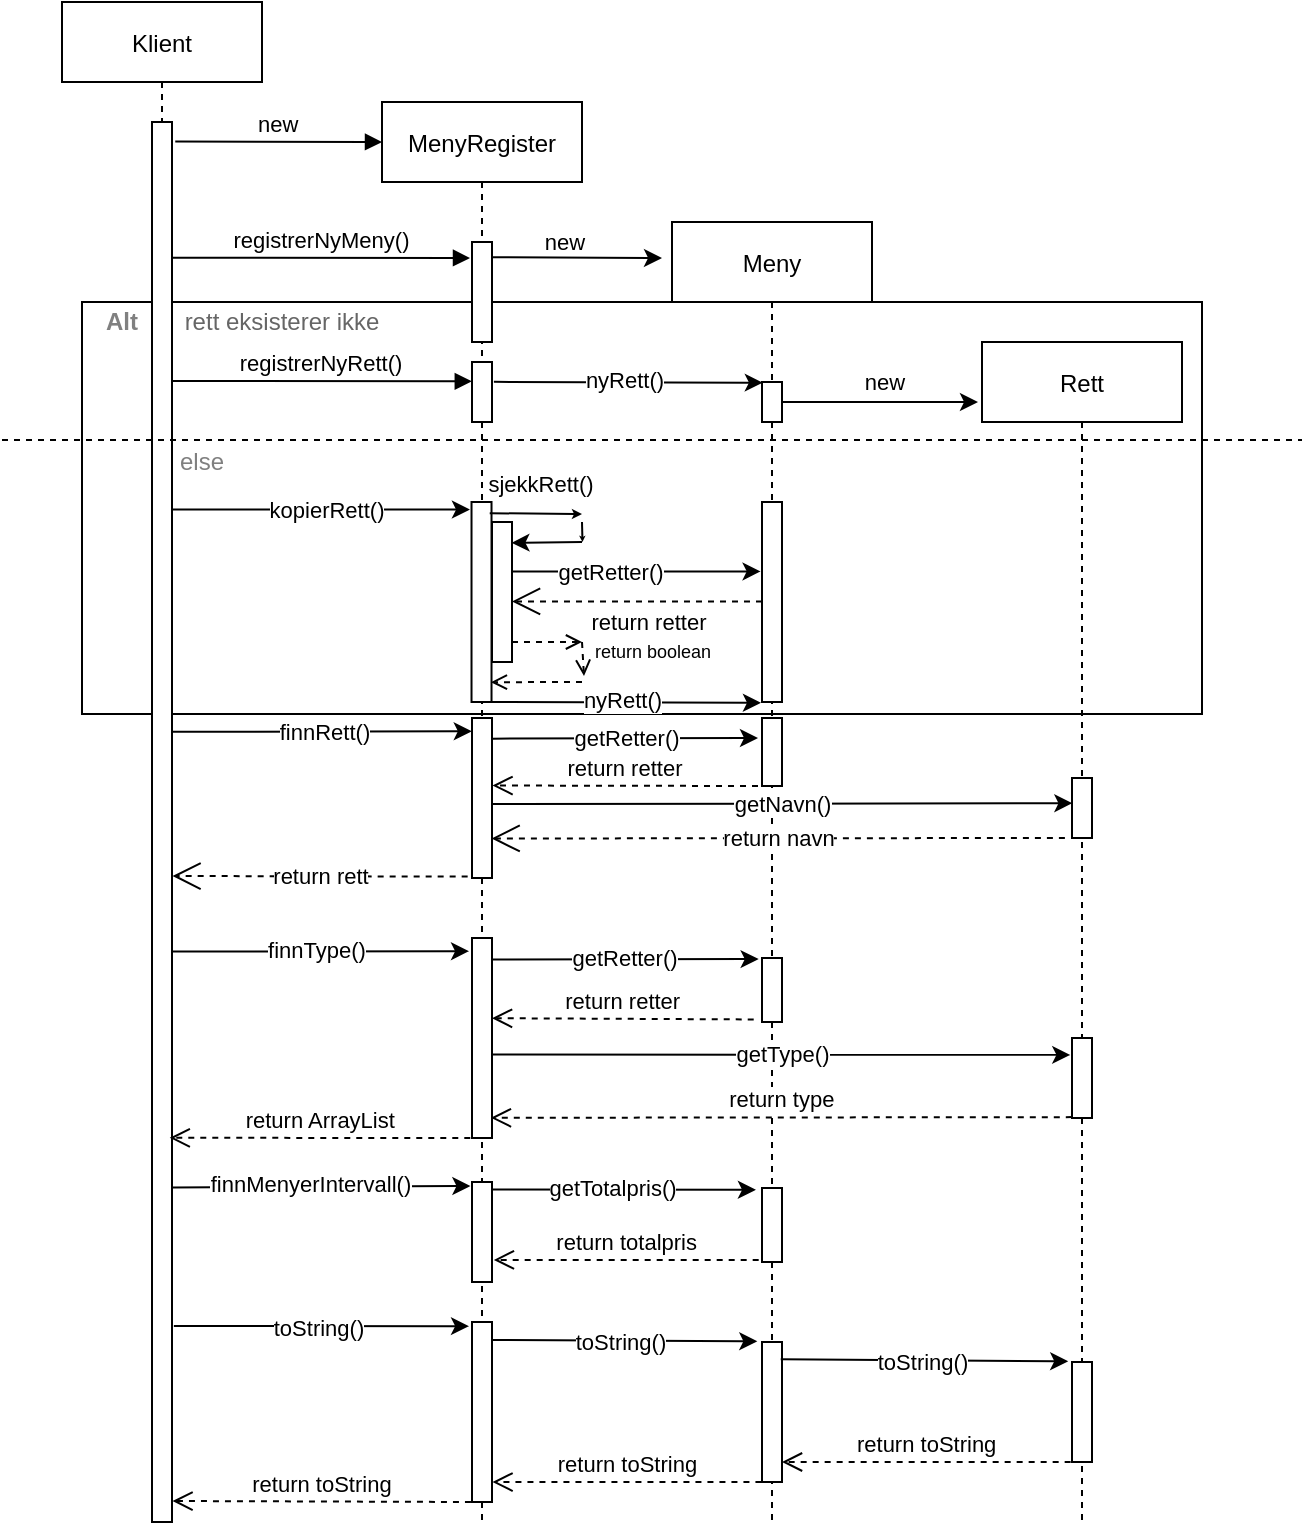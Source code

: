 <mxfile version="13.6.2" type="device"><diagram id="kgpKYQtTHZ0yAKxKKP6v" name="Page-1"><mxGraphModel dx="655" dy="448" grid="1" gridSize="10" guides="1" tooltips="1" connect="1" arrows="1" fold="1" page="1" pageScale="1" pageWidth="850" pageHeight="1100" math="0" shadow="0"><root><mxCell id="0"/><mxCell id="1" parent="0"/><mxCell id="HPBrq2csaD4k-spm8Kdr-23" value="" style="rounded=0;whiteSpace=wrap;html=1;fillColor=none;strokeColor=#000000;" parent="1" vertex="1"><mxGeometry x="130" y="200" width="560" height="206" as="geometry"/></mxCell><mxCell id="3nuBFxr9cyL0pnOWT2aG-1" value="Klient" style="shape=umlLifeline;perimeter=lifelinePerimeter;container=1;collapsible=0;recursiveResize=0;rounded=0;shadow=0;strokeWidth=1;" parent="1" vertex="1"><mxGeometry x="120" y="50" width="100" height="760" as="geometry"/></mxCell><mxCell id="3nuBFxr9cyL0pnOWT2aG-2" value="" style="points=[];perimeter=orthogonalPerimeter;rounded=0;shadow=0;strokeWidth=1;" parent="3nuBFxr9cyL0pnOWT2aG-1" vertex="1"><mxGeometry x="45" y="60" width="10" height="700" as="geometry"/></mxCell><mxCell id="HPBrq2csaD4k-spm8Kdr-28" value="&lt;font color=&quot;#808080&quot;&gt;else&lt;/font&gt;" style="text;html=1;strokeColor=none;fillColor=none;align=center;verticalAlign=middle;whiteSpace=wrap;rounded=0;" parent="3nuBFxr9cyL0pnOWT2aG-1" vertex="1"><mxGeometry x="55" y="220" width="30" height="20" as="geometry"/></mxCell><mxCell id="3nuBFxr9cyL0pnOWT2aG-5" value="MenyRegister" style="shape=umlLifeline;perimeter=lifelinePerimeter;container=1;collapsible=0;recursiveResize=0;rounded=0;shadow=0;strokeWidth=1;" parent="1" vertex="1"><mxGeometry x="280" y="100" width="100" height="710" as="geometry"/></mxCell><mxCell id="3nuBFxr9cyL0pnOWT2aG-6" value="" style="points=[];perimeter=orthogonalPerimeter;rounded=0;shadow=0;strokeWidth=1;" parent="3nuBFxr9cyL0pnOWT2aG-5" vertex="1"><mxGeometry x="45" y="70" width="10" height="50" as="geometry"/></mxCell><mxCell id="nBRiqLYwzNUmZkhEIGaM-13" value="" style="points=[];perimeter=orthogonalPerimeter;rounded=0;shadow=0;strokeWidth=1;" parent="3nuBFxr9cyL0pnOWT2aG-5" vertex="1"><mxGeometry x="45" y="130" width="10" height="30" as="geometry"/></mxCell><mxCell id="nBRiqLYwzNUmZkhEIGaM-16" value="" style="points=[];perimeter=orthogonalPerimeter;rounded=0;shadow=0;strokeWidth=1;" parent="3nuBFxr9cyL0pnOWT2aG-5" vertex="1"><mxGeometry x="45" y="308" width="10" height="80" as="geometry"/></mxCell><mxCell id="nBRiqLYwzNUmZkhEIGaM-32" value="" style="points=[];perimeter=orthogonalPerimeter;rounded=0;shadow=0;strokeWidth=1;" parent="3nuBFxr9cyL0pnOWT2aG-5" vertex="1"><mxGeometry x="45" y="418" width="10" height="100" as="geometry"/></mxCell><mxCell id="nBRiqLYwzNUmZkhEIGaM-46" value="" style="points=[];perimeter=orthogonalPerimeter;rounded=0;shadow=0;strokeWidth=1;" parent="3nuBFxr9cyL0pnOWT2aG-5" vertex="1"><mxGeometry x="44.76" y="200" width="10" height="100" as="geometry"/></mxCell><mxCell id="HPBrq2csaD4k-spm8Kdr-1" value="" style="points=[];perimeter=orthogonalPerimeter;rounded=0;shadow=0;strokeWidth=1;" parent="3nuBFxr9cyL0pnOWT2aG-5" vertex="1"><mxGeometry x="45" y="540" width="10" height="50" as="geometry"/></mxCell><mxCell id="HPBrq2csaD4k-spm8Kdr-9" value="" style="points=[];perimeter=orthogonalPerimeter;rounded=0;shadow=0;strokeWidth=1;" parent="3nuBFxr9cyL0pnOWT2aG-5" vertex="1"><mxGeometry x="45" y="610" width="10" height="90" as="geometry"/></mxCell><mxCell id="3nuBFxr9cyL0pnOWT2aG-8" value="registrerNyMeny()" style="verticalAlign=bottom;endArrow=block;shadow=0;strokeWidth=1;exitX=1.024;exitY=0.097;exitDx=0;exitDy=0;exitPerimeter=0;" parent="1" source="3nuBFxr9cyL0pnOWT2aG-2" edge="1"><mxGeometry relative="1" as="geometry"><mxPoint x="275" y="160" as="sourcePoint"/><mxPoint x="324" y="178" as="targetPoint"/></mxGeometry></mxCell><mxCell id="nBRiqLYwzNUmZkhEIGaM-1" value="Meny" style="shape=umlLifeline;perimeter=lifelinePerimeter;container=1;collapsible=0;recursiveResize=0;rounded=0;shadow=0;strokeWidth=1;" parent="1" vertex="1"><mxGeometry x="425" y="160" width="100" height="650" as="geometry"/></mxCell><mxCell id="nBRiqLYwzNUmZkhEIGaM-2" value="" style="points=[];perimeter=orthogonalPerimeter;rounded=0;shadow=0;strokeWidth=1;" parent="nBRiqLYwzNUmZkhEIGaM-1" vertex="1"><mxGeometry x="45" y="80" width="10" height="20" as="geometry"/></mxCell><mxCell id="nBRiqLYwzNUmZkhEIGaM-21" value="" style="points=[];perimeter=orthogonalPerimeter;rounded=0;shadow=0;strokeWidth=1;" parent="nBRiqLYwzNUmZkhEIGaM-1" vertex="1"><mxGeometry x="45" y="248" width="10" height="34" as="geometry"/></mxCell><mxCell id="nBRiqLYwzNUmZkhEIGaM-33" value="" style="points=[];perimeter=orthogonalPerimeter;rounded=0;shadow=0;strokeWidth=1;" parent="nBRiqLYwzNUmZkhEIGaM-1" vertex="1"><mxGeometry x="45" y="368" width="10" height="32" as="geometry"/></mxCell><mxCell id="HPBrq2csaD4k-spm8Kdr-2" value="" style="points=[];perimeter=orthogonalPerimeter;rounded=0;shadow=0;strokeWidth=1;" parent="nBRiqLYwzNUmZkhEIGaM-1" vertex="1"><mxGeometry x="45" y="483" width="10" height="37" as="geometry"/></mxCell><mxCell id="HPBrq2csaD4k-spm8Kdr-11" value="" style="points=[];perimeter=orthogonalPerimeter;rounded=0;shadow=0;strokeWidth=1;" parent="nBRiqLYwzNUmZkhEIGaM-1" vertex="1"><mxGeometry x="45" y="560" width="10" height="70" as="geometry"/></mxCell><mxCell id="nBRiqLYwzNUmZkhEIGaM-3" value="Rett" style="shape=umlLifeline;perimeter=lifelinePerimeter;container=1;collapsible=0;recursiveResize=0;rounded=0;shadow=0;strokeWidth=1;" parent="1" vertex="1"><mxGeometry x="580" y="220" width="100" height="590" as="geometry"/></mxCell><mxCell id="nBRiqLYwzNUmZkhEIGaM-4" value="" style="points=[];perimeter=orthogonalPerimeter;rounded=0;shadow=0;strokeWidth=1;" parent="nBRiqLYwzNUmZkhEIGaM-3" vertex="1"><mxGeometry x="45" y="218" width="10" height="30" as="geometry"/></mxCell><mxCell id="nBRiqLYwzNUmZkhEIGaM-41" value="" style="points=[];perimeter=orthogonalPerimeter;rounded=0;shadow=0;strokeWidth=1;" parent="nBRiqLYwzNUmZkhEIGaM-3" vertex="1"><mxGeometry x="45" y="348" width="10" height="40" as="geometry"/></mxCell><mxCell id="HPBrq2csaD4k-spm8Kdr-12" value="" style="points=[];perimeter=orthogonalPerimeter;rounded=0;shadow=0;strokeWidth=1;" parent="nBRiqLYwzNUmZkhEIGaM-3" vertex="1"><mxGeometry x="45" y="510" width="10" height="50" as="geometry"/></mxCell><mxCell id="nBRiqLYwzNUmZkhEIGaM-6" value="new" style="verticalAlign=bottom;endArrow=block;shadow=0;strokeWidth=1;exitX=1.162;exitY=0.014;exitDx=0;exitDy=0;exitPerimeter=0;" parent="1" source="3nuBFxr9cyL0pnOWT2aG-2" edge="1"><mxGeometry relative="1" as="geometry"><mxPoint x="170" y="120" as="sourcePoint"/><mxPoint x="280" y="120" as="targetPoint"/></mxGeometry></mxCell><mxCell id="nBRiqLYwzNUmZkhEIGaM-7" value="" style="endArrow=classic;html=1;exitX=0.955;exitY=0.152;exitDx=0;exitDy=0;exitPerimeter=0;" parent="1" source="3nuBFxr9cyL0pnOWT2aG-6" edge="1"><mxGeometry width="50" height="50" relative="1" as="geometry"><mxPoint x="390" y="360" as="sourcePoint"/><mxPoint x="420" y="178" as="targetPoint"/></mxGeometry></mxCell><mxCell id="nBRiqLYwzNUmZkhEIGaM-8" value="new" style="edgeLabel;html=1;align=center;verticalAlign=middle;resizable=0;points=[];" parent="nBRiqLYwzNUmZkhEIGaM-7" vertex="1" connectable="0"><mxGeometry x="-0.233" relative="1" as="geometry"><mxPoint x="3" y="-7.99" as="offset"/></mxGeometry></mxCell><mxCell id="nBRiqLYwzNUmZkhEIGaM-9" value="" style="endArrow=classic;html=1;exitX=0.9;exitY=0.047;exitDx=0;exitDy=0;exitPerimeter=0;" parent="1" edge="1"><mxGeometry width="50" height="50" relative="1" as="geometry"><mxPoint x="480" y="250" as="sourcePoint"/><mxPoint x="578" y="250" as="targetPoint"/></mxGeometry></mxCell><mxCell id="nBRiqLYwzNUmZkhEIGaM-10" value="new" style="edgeLabel;html=1;align=center;verticalAlign=middle;resizable=0;points=[];" parent="nBRiqLYwzNUmZkhEIGaM-9" vertex="1" connectable="0"><mxGeometry x="-0.233" relative="1" as="geometry"><mxPoint x="13" y="-10" as="offset"/></mxGeometry></mxCell><mxCell id="nBRiqLYwzNUmZkhEIGaM-12" value="registrerNyRett()" style="verticalAlign=bottom;endArrow=block;shadow=0;strokeWidth=1;exitX=0.955;exitY=0.185;exitDx=0;exitDy=0;exitPerimeter=0;entryX=-0.01;entryY=0.322;entryDx=0;entryDy=0;entryPerimeter=0;" parent="1" source="3nuBFxr9cyL0pnOWT2aG-2" target="nBRiqLYwzNUmZkhEIGaM-13" edge="1"><mxGeometry relative="1" as="geometry"><mxPoint x="180.0" y="240.0" as="sourcePoint"/><mxPoint x="320" y="241" as="targetPoint"/></mxGeometry></mxCell><mxCell id="nBRiqLYwzNUmZkhEIGaM-14" value="" style="endArrow=classic;html=1;exitX=1.093;exitY=0.331;exitDx=0;exitDy=0;exitPerimeter=0;entryX=0.041;entryY=0.017;entryDx=0;entryDy=0;entryPerimeter=0;" parent="1" source="nBRiqLYwzNUmZkhEIGaM-13" target="nBRiqLYwzNUmZkhEIGaM-2" edge="1"><mxGeometry width="50" height="50" relative="1" as="geometry"><mxPoint x="370" y="310" as="sourcePoint"/><mxPoint x="470" y="247" as="targetPoint"/></mxGeometry></mxCell><mxCell id="nBRiqLYwzNUmZkhEIGaM-15" value="nyRett()" style="edgeLabel;html=1;align=center;verticalAlign=middle;resizable=0;points=[];" parent="nBRiqLYwzNUmZkhEIGaM-14" vertex="1" connectable="0"><mxGeometry x="-0.033" y="1" relative="1" as="geometry"><mxPoint as="offset"/></mxGeometry></mxCell><mxCell id="nBRiqLYwzNUmZkhEIGaM-17" value="" style="endArrow=classic;html=1;entryX=-0.01;entryY=0.083;entryDx=0;entryDy=0;entryPerimeter=0;exitX=1.024;exitY=0.267;exitDx=0;exitDy=0;exitPerimeter=0;" parent="1" target="nBRiqLYwzNUmZkhEIGaM-16" edge="1"><mxGeometry width="50" height="50" relative="1" as="geometry"><mxPoint x="175.24" y="414.9" as="sourcePoint"/><mxPoint x="310" y="416" as="targetPoint"/></mxGeometry></mxCell><mxCell id="nBRiqLYwzNUmZkhEIGaM-18" value="finnRett()" style="edgeLabel;html=1;align=center;verticalAlign=middle;resizable=0;points=[];" parent="nBRiqLYwzNUmZkhEIGaM-17" vertex="1" connectable="0"><mxGeometry x="0.009" relative="1" as="geometry"><mxPoint as="offset"/></mxGeometry></mxCell><mxCell id="nBRiqLYwzNUmZkhEIGaM-19" value="getRetter()" style="endArrow=classic;html=1;exitX=1.024;exitY=0.129;exitDx=0;exitDy=0;exitPerimeter=0;" parent="1" source="nBRiqLYwzNUmZkhEIGaM-16" edge="1"><mxGeometry width="50" height="50" relative="1" as="geometry"><mxPoint x="380" y="438" as="sourcePoint"/><mxPoint x="468" y="418" as="targetPoint"/></mxGeometry></mxCell><mxCell id="nBRiqLYwzNUmZkhEIGaM-20" value="getNavn()" style="endArrow=classic;html=1;entryX=0.02;entryY=0.42;entryDx=0;entryDy=0;entryPerimeter=0;" parent="1" edge="1" target="nBRiqLYwzNUmZkhEIGaM-4"><mxGeometry width="50" height="50" relative="1" as="geometry"><mxPoint x="335" y="451" as="sourcePoint"/><mxPoint x="470" y="451" as="targetPoint"/><Array as="points"/></mxGeometry></mxCell><mxCell id="nBRiqLYwzNUmZkhEIGaM-22" value="return retter" style="verticalAlign=bottom;endArrow=open;dashed=1;endSize=8;shadow=0;strokeWidth=1;entryX=1.024;entryY=0.422;entryDx=0;entryDy=0;entryPerimeter=0;" parent="1" target="nBRiqLYwzNUmZkhEIGaM-16" edge="1"><mxGeometry relative="1" as="geometry"><mxPoint x="330.0" y="468" as="targetPoint"/><mxPoint x="468" y="442" as="sourcePoint"/></mxGeometry></mxCell><mxCell id="nBRiqLYwzNUmZkhEIGaM-29" value="return navn" style="endArrow=open;endSize=12;dashed=1;html=1;exitX=-0.355;exitY=1;exitDx=0;exitDy=0;exitPerimeter=0;entryX=0.98;entryY=0.753;entryDx=0;entryDy=0;entryPerimeter=0;" parent="1" source="nBRiqLYwzNUmZkhEIGaM-4" target="nBRiqLYwzNUmZkhEIGaM-16" edge="1"><mxGeometry width="160" relative="1" as="geometry"><mxPoint x="390" y="508" as="sourcePoint"/><mxPoint x="550" y="508" as="targetPoint"/></mxGeometry></mxCell><mxCell id="nBRiqLYwzNUmZkhEIGaM-31" value="return rett" style="endArrow=open;endSize=12;dashed=1;html=1;exitX=-0.217;exitY=0.991;exitDx=0;exitDy=0;exitPerimeter=0;entryX=1.024;entryY=0.37;entryDx=0;entryDy=0;entryPerimeter=0;" parent="1" source="nBRiqLYwzNUmZkhEIGaM-16" edge="1"><mxGeometry width="160" relative="1" as="geometry"><mxPoint x="140" y="518" as="sourcePoint"/><mxPoint x="175.24" y="487" as="targetPoint"/></mxGeometry></mxCell><mxCell id="nBRiqLYwzNUmZkhEIGaM-34" value="" style="endArrow=classic;html=1;entryX=-0.148;entryY=0.066;entryDx=0;entryDy=0;entryPerimeter=0;exitX=1.024;exitY=0.424;exitDx=0;exitDy=0;exitPerimeter=0;" parent="1" target="nBRiqLYwzNUmZkhEIGaM-32" edge="1"><mxGeometry width="50" height="50" relative="1" as="geometry"><mxPoint x="175.24" y="524.8" as="sourcePoint"/><mxPoint x="400" y="508" as="targetPoint"/></mxGeometry></mxCell><mxCell id="nBRiqLYwzNUmZkhEIGaM-35" value="finnType()" style="edgeLabel;html=1;align=center;verticalAlign=middle;resizable=0;points=[];" parent="nBRiqLYwzNUmZkhEIGaM-34" vertex="1" connectable="0"><mxGeometry x="-0.032" y="1" relative="1" as="geometry"><mxPoint as="offset"/></mxGeometry></mxCell><mxCell id="nBRiqLYwzNUmZkhEIGaM-36" value="" style="endArrow=classic;html=1;exitX=1.024;exitY=0.107;exitDx=0;exitDy=0;exitPerimeter=0;entryX=-0.166;entryY=0.017;entryDx=0;entryDy=0;entryPerimeter=0;" parent="1" source="nBRiqLYwzNUmZkhEIGaM-32" target="nBRiqLYwzNUmZkhEIGaM-33" edge="1"><mxGeometry width="50" height="50" relative="1" as="geometry"><mxPoint x="350" y="558" as="sourcePoint"/><mxPoint x="400" y="508" as="targetPoint"/></mxGeometry></mxCell><mxCell id="nBRiqLYwzNUmZkhEIGaM-37" value="getRetter()" style="edgeLabel;html=1;align=center;verticalAlign=middle;resizable=0;points=[];" parent="nBRiqLYwzNUmZkhEIGaM-36" vertex="1" connectable="0"><mxGeometry x="-0.016" y="1" relative="1" as="geometry"><mxPoint as="offset"/></mxGeometry></mxCell><mxCell id="nBRiqLYwzNUmZkhEIGaM-38" value="return retter" style="verticalAlign=bottom;endArrow=open;dashed=1;endSize=8;exitX=0.041;exitY=0.966;shadow=0;strokeWidth=1;exitDx=0;exitDy=0;exitPerimeter=0;entryX=1;entryY=0.401;entryDx=0;entryDy=0;entryPerimeter=0;" parent="1" edge="1" target="nBRiqLYwzNUmZkhEIGaM-32"><mxGeometry relative="1" as="geometry"><mxPoint x="330.0" y="558" as="targetPoint"/><mxPoint x="465.86" y="558.72" as="sourcePoint"/></mxGeometry></mxCell><mxCell id="nBRiqLYwzNUmZkhEIGaM-39" value="getType()" style="endArrow=classic;html=1;exitX=1.024;exitY=0.583;exitDx=0;exitDy=0;exitPerimeter=0;entryX=-0.086;entryY=0.211;entryDx=0;entryDy=0;entryPerimeter=0;" parent="1" source="nBRiqLYwzNUmZkhEIGaM-32" target="nBRiqLYwzNUmZkhEIGaM-41" edge="1"><mxGeometry width="50" height="50" relative="1" as="geometry"><mxPoint x="340" y="548" as="sourcePoint"/><mxPoint x="450" y="576" as="targetPoint"/></mxGeometry></mxCell><mxCell id="nBRiqLYwzNUmZkhEIGaM-43" value="return type" style="verticalAlign=bottom;endArrow=open;dashed=1;endSize=8;exitX=-0.01;exitY=0.914;shadow=0;strokeWidth=1;exitDx=0;exitDy=0;exitPerimeter=0;entryX=0.943;entryY=0.899;entryDx=0;entryDy=0;entryPerimeter=0;" parent="1" target="nBRiqLYwzNUmZkhEIGaM-32" edge="1"><mxGeometry relative="1" as="geometry"><mxPoint x="500" y="608" as="targetPoint"/><mxPoint x="624.9" y="607.56" as="sourcePoint"/></mxGeometry></mxCell><mxCell id="nBRiqLYwzNUmZkhEIGaM-45" value="return ArrayList" style="verticalAlign=bottom;endArrow=open;dashed=1;endSize=8;exitX=-0.01;exitY=0.914;shadow=0;strokeWidth=1;exitDx=0;exitDy=0;exitPerimeter=0;entryX=0.886;entryY=0.557;entryDx=0;entryDy=0;entryPerimeter=0;" parent="1" edge="1"><mxGeometry relative="1" as="geometry"><mxPoint x="173.86" y="617.9" as="targetPoint"/><mxPoint x="324.14" y="618" as="sourcePoint"/></mxGeometry></mxCell><mxCell id="nBRiqLYwzNUmZkhEIGaM-47" value="" style="endArrow=classic;html=1;entryX=-0.079;entryY=0.038;entryDx=0;entryDy=0;entryPerimeter=0;exitX=1.024;exitY=0.591;exitDx=0;exitDy=0;exitPerimeter=0;" parent="1" target="nBRiqLYwzNUmZkhEIGaM-46" edge="1"><mxGeometry width="50" height="50" relative="1" as="geometry"><mxPoint x="175.0" y="303.7" as="sourcePoint"/><mxPoint x="389.76" y="290" as="targetPoint"/></mxGeometry></mxCell><mxCell id="nBRiqLYwzNUmZkhEIGaM-48" value="kopierRett()" style="edgeLabel;html=1;align=center;verticalAlign=middle;resizable=0;points=[];" parent="nBRiqLYwzNUmZkhEIGaM-47" vertex="1" connectable="0"><mxGeometry x="0.028" relative="1" as="geometry"><mxPoint as="offset"/></mxGeometry></mxCell><mxCell id="nBRiqLYwzNUmZkhEIGaM-50" value="" style="endArrow=classic;html=1;endSize=0;" parent="1" edge="1"><mxGeometry width="50" height="50" relative="1" as="geometry"><mxPoint x="380" y="310" as="sourcePoint"/><mxPoint x="380.24" y="320" as="targetPoint"/><Array as="points"><mxPoint x="380.24" y="310"/></Array></mxGeometry></mxCell><mxCell id="HPBrq2csaD4k-spm8Kdr-3" value="" style="endArrow=classic;html=1;exitX=1.024;exitY=0.761;exitDx=0;exitDy=0;exitPerimeter=0;entryX=-0.079;entryY=0.04;entryDx=0;entryDy=0;entryPerimeter=0;" parent="1" source="3nuBFxr9cyL0pnOWT2aG-2" target="HPBrq2csaD4k-spm8Kdr-1" edge="1"><mxGeometry width="50" height="50" relative="1" as="geometry"><mxPoint x="320" y="680" as="sourcePoint"/><mxPoint x="370" y="630" as="targetPoint"/></mxGeometry></mxCell><mxCell id="HPBrq2csaD4k-spm8Kdr-4" value="finnMenyerIntervall()" style="edgeLabel;html=1;align=center;verticalAlign=middle;resizable=0;points=[];" parent="HPBrq2csaD4k-spm8Kdr-3" vertex="1" connectable="0"><mxGeometry x="-0.074" y="2" relative="1" as="geometry"><mxPoint as="offset"/></mxGeometry></mxCell><mxCell id="HPBrq2csaD4k-spm8Kdr-5" value="" style="endArrow=classic;html=1;exitX=0.955;exitY=0.075;exitDx=0;exitDy=0;exitPerimeter=0;entryX=-0.303;entryY=0.025;entryDx=0;entryDy=0;entryPerimeter=0;" parent="1" source="HPBrq2csaD4k-spm8Kdr-1" target="HPBrq2csaD4k-spm8Kdr-2" edge="1"><mxGeometry width="50" height="50" relative="1" as="geometry"><mxPoint x="360" y="680" as="sourcePoint"/><mxPoint x="400" y="645" as="targetPoint"/></mxGeometry></mxCell><mxCell id="HPBrq2csaD4k-spm8Kdr-6" value="getTotalpris()" style="edgeLabel;html=1;align=center;verticalAlign=middle;resizable=0;points=[];" parent="HPBrq2csaD4k-spm8Kdr-5" vertex="1" connectable="0"><mxGeometry x="-0.094" y="1" relative="1" as="geometry"><mxPoint as="offset"/></mxGeometry></mxCell><mxCell id="HPBrq2csaD4k-spm8Kdr-7" value="return totalpris" style="verticalAlign=bottom;endArrow=open;dashed=1;endSize=8;exitX=-0.166;exitY=0.972;shadow=0;strokeWidth=1;exitDx=0;exitDy=0;exitPerimeter=0;entryX=1.093;entryY=0.779;entryDx=0;entryDy=0;entryPerimeter=0;" parent="1" source="HPBrq2csaD4k-spm8Kdr-2" target="HPBrq2csaD4k-spm8Kdr-1" edge="1"><mxGeometry relative="1" as="geometry"><mxPoint x="340" y="670" as="targetPoint"/><mxPoint x="494.33" y="680" as="sourcePoint"/></mxGeometry></mxCell><mxCell id="HPBrq2csaD4k-spm8Kdr-8" value="return toString" style="verticalAlign=bottom;endArrow=open;dashed=1;endSize=8;exitX=-0.01;exitY=0.914;shadow=0;strokeWidth=1;exitDx=0;exitDy=0;exitPerimeter=0;" parent="1" edge="1"><mxGeometry relative="1" as="geometry"><mxPoint x="480" y="780" as="targetPoint"/><mxPoint x="624.33" y="780" as="sourcePoint"/></mxGeometry></mxCell><mxCell id="HPBrq2csaD4k-spm8Kdr-13" value="" style="endArrow=classic;html=1;exitX=1.093;exitY=0.86;exitDx=0;exitDy=0;exitPerimeter=0;entryX=-0.148;entryY=0.023;entryDx=0;entryDy=0;entryPerimeter=0;" parent="1" source="3nuBFxr9cyL0pnOWT2aG-2" target="HPBrq2csaD4k-spm8Kdr-9" edge="1"><mxGeometry width="50" height="50" relative="1" as="geometry"><mxPoint x="190" y="740" as="sourcePoint"/><mxPoint x="260" y="730" as="targetPoint"/></mxGeometry></mxCell><mxCell id="HPBrq2csaD4k-spm8Kdr-14" value="toString()" style="edgeLabel;html=1;align=center;verticalAlign=middle;resizable=0;points=[];" parent="HPBrq2csaD4k-spm8Kdr-13" vertex="1" connectable="0"><mxGeometry x="-0.028" y="-1" relative="1" as="geometry"><mxPoint as="offset"/></mxGeometry></mxCell><mxCell id="HPBrq2csaD4k-spm8Kdr-15" value="" style="endArrow=classic;html=1;entryX=-0.234;entryY=-0.005;entryDx=0;entryDy=0;entryPerimeter=0;exitX=0.955;exitY=0.1;exitDx=0;exitDy=0;exitPerimeter=0;" parent="1" source="HPBrq2csaD4k-spm8Kdr-9" target="HPBrq2csaD4k-spm8Kdr-11" edge="1"><mxGeometry width="50" height="50" relative="1" as="geometry"><mxPoint x="340" y="722" as="sourcePoint"/><mxPoint x="467.59" y="722.07" as="targetPoint"/></mxGeometry></mxCell><mxCell id="HPBrq2csaD4k-spm8Kdr-16" value="toString()" style="edgeLabel;html=1;align=center;verticalAlign=middle;resizable=0;points=[];" parent="HPBrq2csaD4k-spm8Kdr-15" vertex="1" connectable="0"><mxGeometry x="-0.028" y="-1" relative="1" as="geometry"><mxPoint y="-0.32" as="offset"/></mxGeometry></mxCell><mxCell id="HPBrq2csaD4k-spm8Kdr-17" value="" style="endArrow=classic;html=1;entryX=-0.234;entryY=-0.005;entryDx=0;entryDy=0;entryPerimeter=0;exitX=0.938;exitY=0.123;exitDx=0;exitDy=0;exitPerimeter=0;" parent="1" source="HPBrq2csaD4k-spm8Kdr-11" edge="1"><mxGeometry width="50" height="50" relative="1" as="geometry"><mxPoint x="490.0" y="729" as="sourcePoint"/><mxPoint x="623.11" y="729.65" as="targetPoint"/></mxGeometry></mxCell><mxCell id="HPBrq2csaD4k-spm8Kdr-18" value="toString()" style="edgeLabel;html=1;align=center;verticalAlign=middle;resizable=0;points=[];" parent="HPBrq2csaD4k-spm8Kdr-17" vertex="1" connectable="0"><mxGeometry x="-0.028" y="-1" relative="1" as="geometry"><mxPoint y="-0.32" as="offset"/></mxGeometry></mxCell><mxCell id="HPBrq2csaD4k-spm8Kdr-19" value="return toString" style="verticalAlign=bottom;endArrow=open;dashed=1;endSize=8;exitX=-0.028;exitY=1;shadow=0;strokeWidth=1;exitDx=0;exitDy=0;exitPerimeter=0;entryX=1.024;entryY=0.889;entryDx=0;entryDy=0;entryPerimeter=0;" parent="1" source="HPBrq2csaD4k-spm8Kdr-11" target="HPBrq2csaD4k-spm8Kdr-9" edge="1"><mxGeometry relative="1" as="geometry"><mxPoint x="320.0" y="790" as="targetPoint"/><mxPoint x="464.33" y="790" as="sourcePoint"/></mxGeometry></mxCell><mxCell id="HPBrq2csaD4k-spm8Kdr-20" value="return toString" style="verticalAlign=bottom;endArrow=open;dashed=1;endSize=8;exitX=-0.028;exitY=1;shadow=0;strokeWidth=1;exitDx=0;exitDy=0;exitPerimeter=0;entryX=1.024;entryY=0.985;entryDx=0;entryDy=0;entryPerimeter=0;" parent="1" target="3nuBFxr9cyL0pnOWT2aG-2" edge="1"><mxGeometry relative="1" as="geometry"><mxPoint x="190.0" y="800.01" as="targetPoint"/><mxPoint x="324.48" y="800" as="sourcePoint"/></mxGeometry></mxCell><mxCell id="HPBrq2csaD4k-spm8Kdr-26" value="&lt;b&gt;&lt;font color=&quot;#808080&quot;&gt;Alt&lt;/font&gt;&lt;/b&gt;" style="text;html=1;strokeColor=none;fillColor=none;align=center;verticalAlign=middle;whiteSpace=wrap;rounded=0;" parent="1" vertex="1"><mxGeometry x="130" y="200" width="40" height="20" as="geometry"/></mxCell><mxCell id="HPBrq2csaD4k-spm8Kdr-27" value="&lt;font color=&quot;#666666&quot;&gt;rett eksisterer ikke&lt;/font&gt;" style="text;html=1;strokeColor=none;fillColor=none;align=center;verticalAlign=middle;whiteSpace=wrap;rounded=0;" parent="1" vertex="1"><mxGeometry x="180" y="200" width="100" height="20" as="geometry"/></mxCell><mxCell id="HPBrq2csaD4k-spm8Kdr-29" value="" style="endArrow=none;dashed=1;html=1;" parent="1" edge="1"><mxGeometry width="50" height="50" relative="1" as="geometry"><mxPoint x="90" y="269" as="sourcePoint"/><mxPoint x="740" y="269" as="targetPoint"/></mxGeometry></mxCell><mxCell id="HPBrq2csaD4k-spm8Kdr-30" value="" style="endArrow=classic;html=1;entryX=-0.071;entryY=0.347;entryDx=0;entryDy=0;entryPerimeter=0;" parent="1" edge="1" target="HPBrq2csaD4k-spm8Kdr-32"><mxGeometry width="50" height="50" relative="1" as="geometry"><mxPoint x="345" y="334.71" as="sourcePoint"/><mxPoint x="408.38" y="334.71" as="targetPoint"/></mxGeometry></mxCell><mxCell id="HPBrq2csaD4k-spm8Kdr-31" value="getRetter()" style="edgeLabel;html=1;align=center;verticalAlign=middle;resizable=0;points=[];" parent="HPBrq2csaD4k-spm8Kdr-30" vertex="1" connectable="0"><mxGeometry x="-0.216" y="1" relative="1" as="geometry"><mxPoint x="0.43" y="1.29" as="offset"/></mxGeometry></mxCell><mxCell id="HPBrq2csaD4k-spm8Kdr-32" value="" style="points=[];perimeter=orthogonalPerimeter;rounded=0;shadow=0;strokeWidth=1;" parent="1" vertex="1"><mxGeometry x="470" y="300" width="10" height="100" as="geometry"/></mxCell><mxCell id="HPBrq2csaD4k-spm8Kdr-33" value="return retter" style="endArrow=open;endSize=12;dashed=1;html=1;" parent="1" edge="1" target="nv3chTbhftI6fNDy19kE-1"><mxGeometry x="-0.087" y="10" width="160" relative="1" as="geometry"><mxPoint x="470" y="349.71" as="sourcePoint"/><mxPoint x="404.31" y="349.71" as="targetPoint"/><mxPoint as="offset"/></mxGeometry></mxCell><mxCell id="HPBrq2csaD4k-spm8Kdr-34" value="" style="endArrow=classic;html=1;exitX=1.093;exitY=0.331;exitDx=0;exitDy=0;exitPerimeter=0;entryX=0.041;entryY=0.017;entryDx=0;entryDy=0;entryPerimeter=0;" parent="1" edge="1"><mxGeometry width="50" height="50" relative="1" as="geometry"><mxPoint x="335.0" y="400.0" as="sourcePoint"/><mxPoint x="469.48" y="400.41" as="targetPoint"/></mxGeometry></mxCell><mxCell id="HPBrq2csaD4k-spm8Kdr-35" value="nyRett()" style="edgeLabel;html=1;align=center;verticalAlign=middle;resizable=0;points=[];" parent="HPBrq2csaD4k-spm8Kdr-34" vertex="1" connectable="0"><mxGeometry x="-0.033" y="1" relative="1" as="geometry"><mxPoint as="offset"/></mxGeometry></mxCell><mxCell id="nv3chTbhftI6fNDy19kE-1" value="" style="points=[];perimeter=orthogonalPerimeter;rounded=0;shadow=0;strokeWidth=1;" vertex="1" parent="1"><mxGeometry x="335" y="310" width="10" height="70" as="geometry"/></mxCell><mxCell id="nv3chTbhftI6fNDy19kE-4" value="" style="endArrow=classic;html=1;strokeWidth=1;endSize=2;exitX=0.91;exitY=0.056;exitDx=0;exitDy=0;exitPerimeter=0;" edge="1" parent="1" source="nBRiqLYwzNUmZkhEIGaM-46"><mxGeometry width="50" height="50" relative="1" as="geometry"><mxPoint x="345" y="310" as="sourcePoint"/><mxPoint x="380" y="306" as="targetPoint"/></mxGeometry></mxCell><mxCell id="nv3chTbhftI6fNDy19kE-6" value="sjekkRett()" style="edgeLabel;html=1;align=center;verticalAlign=middle;resizable=0;points=[];" vertex="1" connectable="0" parent="nv3chTbhftI6fNDy19kE-4"><mxGeometry x="-0.134" y="1" relative="1" as="geometry"><mxPoint x="5.13" y="-13.77" as="offset"/></mxGeometry></mxCell><mxCell id="nv3chTbhftI6fNDy19kE-5" value="" style="endArrow=classic;html=1;strokeWidth=1;entryX=0.971;entryY=0.149;entryDx=0;entryDy=0;entryPerimeter=0;" edge="1" parent="1" target="nv3chTbhftI6fNDy19kE-1"><mxGeometry width="50" height="50" relative="1" as="geometry"><mxPoint x="380" y="320" as="sourcePoint"/><mxPoint x="380" y="290" as="targetPoint"/></mxGeometry></mxCell><mxCell id="nv3chTbhftI6fNDy19kE-8" value="" style="endArrow=open;endSize=6;dashed=1;html=1;strokeWidth=1;" edge="1" parent="1"><mxGeometry width="160" relative="1" as="geometry"><mxPoint x="345" y="370" as="sourcePoint"/><mxPoint x="380" y="370" as="targetPoint"/></mxGeometry></mxCell><mxCell id="nv3chTbhftI6fNDy19kE-9" value="" style="endArrow=open;endSize=6;dashed=1;html=1;strokeWidth=1;" edge="1" parent="1"><mxGeometry width="160" relative="1" as="geometry"><mxPoint x="380" y="370" as="sourcePoint"/><mxPoint x="381" y="387" as="targetPoint"/></mxGeometry></mxCell><mxCell id="nv3chTbhftI6fNDy19kE-10" value="" style="endArrow=open;endSize=6;dashed=1;html=1;strokeWidth=1;entryX=0.967;entryY=0.901;entryDx=0;entryDy=0;entryPerimeter=0;" edge="1" parent="1" target="nBRiqLYwzNUmZkhEIGaM-46"><mxGeometry width="160" relative="1" as="geometry"><mxPoint x="380" y="390" as="sourcePoint"/><mxPoint x="390" y="380" as="targetPoint"/></mxGeometry></mxCell><mxCell id="nv3chTbhftI6fNDy19kE-11" value="&lt;font style=&quot;font-size: 9px&quot;&gt;return boolean&lt;/font&gt;" style="text;html=1;align=center;verticalAlign=middle;resizable=0;points=[];autosize=1;" vertex="1" parent="1"><mxGeometry x="380" y="364" width="70" height="20" as="geometry"/></mxCell></root></mxGraphModel></diagram></mxfile>